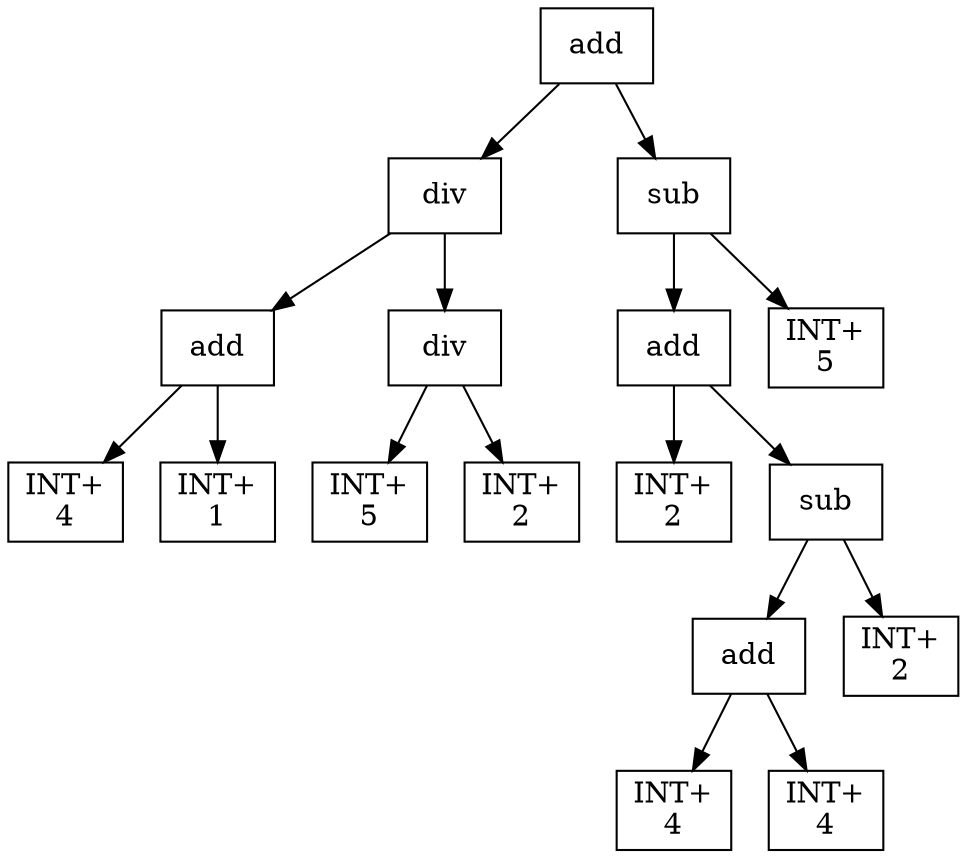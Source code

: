 digraph expr {
  node [shape=box];
  n1 [label="add"];
  n2 [label="div"];
  n3 [label="add"];
  n4 [label="INT+\n4"];
  n5 [label="INT+\n1"];
  n3 -> n4;
  n3 -> n5;
  n6 [label="div"];
  n7 [label="INT+\n5"];
  n8 [label="INT+\n2"];
  n6 -> n7;
  n6 -> n8;
  n2 -> n3;
  n2 -> n6;
  n9 [label="sub"];
  n10 [label="add"];
  n11 [label="INT+\n2"];
  n12 [label="sub"];
  n13 [label="add"];
  n14 [label="INT+\n4"];
  n15 [label="INT+\n4"];
  n13 -> n14;
  n13 -> n15;
  n16 [label="INT+\n2"];
  n12 -> n13;
  n12 -> n16;
  n10 -> n11;
  n10 -> n12;
  n17 [label="INT+\n5"];
  n9 -> n10;
  n9 -> n17;
  n1 -> n2;
  n1 -> n9;
}